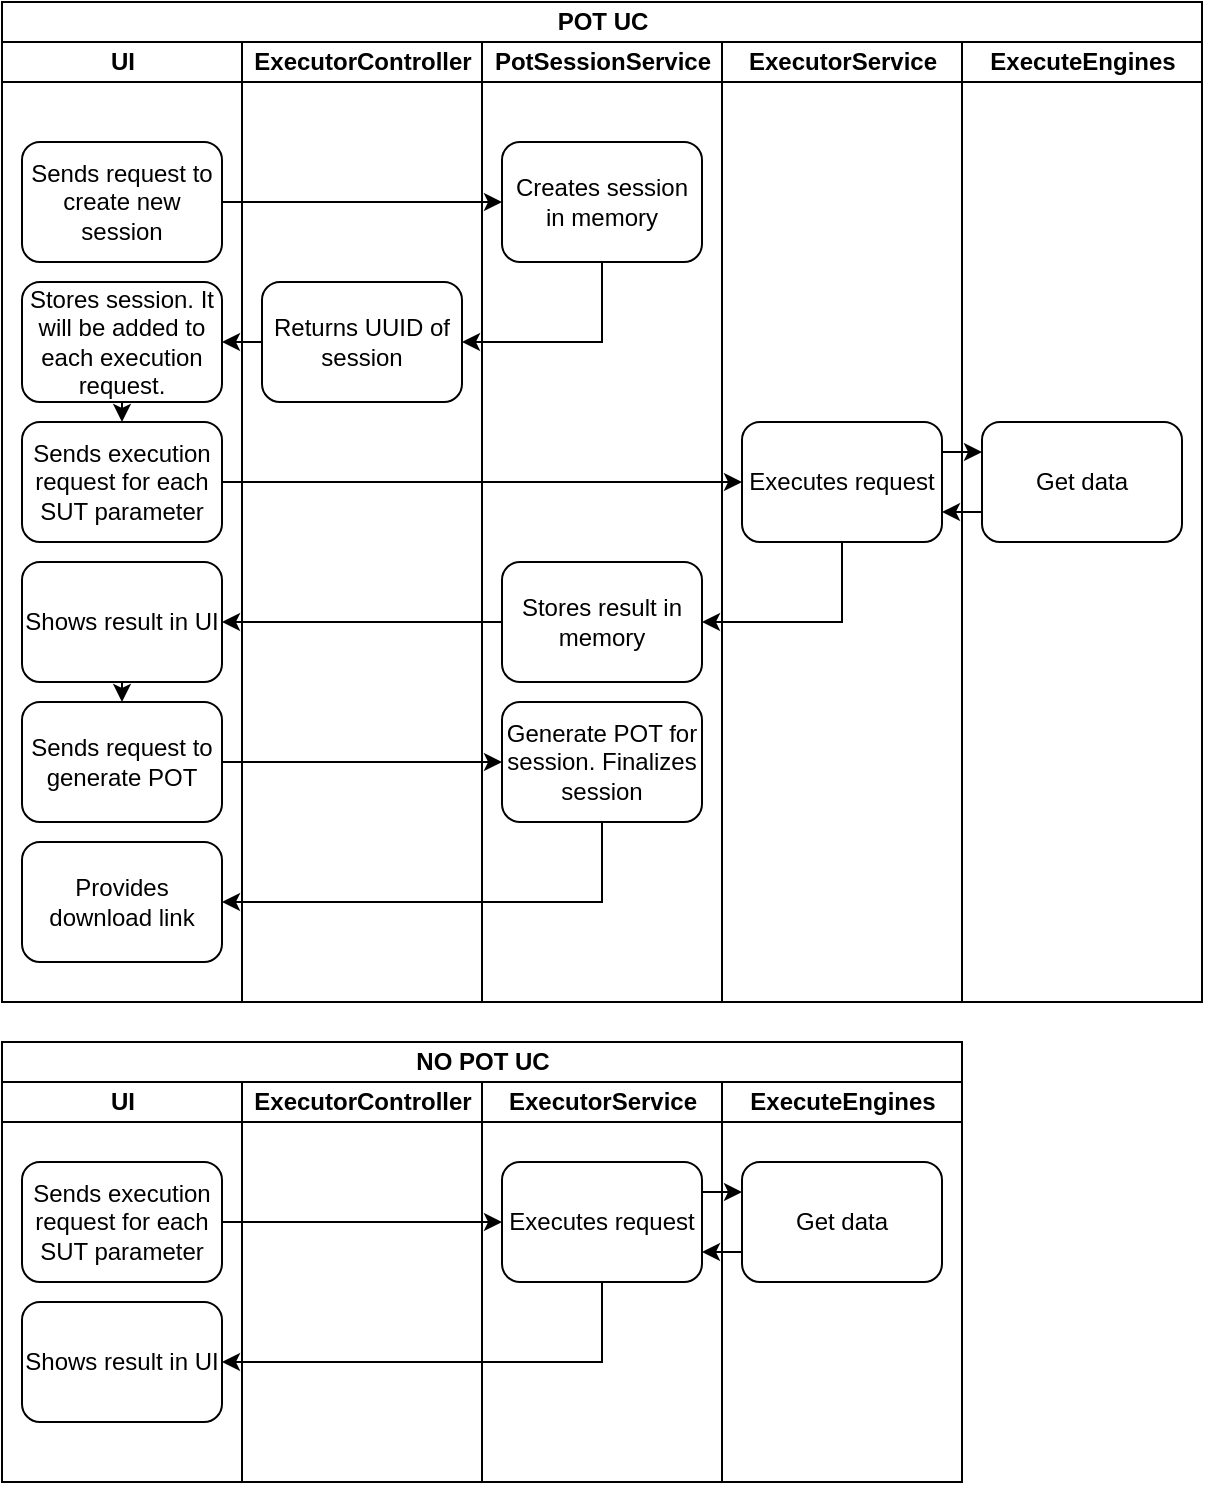 <mxfile version="13.5.6" type="device"><diagram id="JFuWa4_d3n5wJf9V_r-0" name="POT Process"><mxGraphModel dx="1422" dy="762" grid="1" gridSize="10" guides="1" tooltips="1" connect="1" arrows="1" fold="1" page="1" pageScale="1" pageWidth="850" pageHeight="1100" math="0" shadow="0"><root><mxCell id="0"/><mxCell id="1" parent="0"/><mxCell id="ct5IvYnuYuuWzhnhU7xX-3" value="POT UC" style="swimlane;html=1;childLayout=stackLayout;resizeParent=1;resizeParentMax=0;startSize=20;" vertex="1" parent="1"><mxGeometry x="30" y="20" width="600" height="500" as="geometry"/></mxCell><mxCell id="ct5IvYnuYuuWzhnhU7xX-4" value="UI" style="swimlane;html=1;startSize=20;" vertex="1" parent="ct5IvYnuYuuWzhnhU7xX-3"><mxGeometry y="20" width="120" height="480" as="geometry"/></mxCell><mxCell id="ct5IvYnuYuuWzhnhU7xX-2" value="Sends request to create new session" style="rounded=1;whiteSpace=wrap;html=1;" vertex="1" parent="ct5IvYnuYuuWzhnhU7xX-4"><mxGeometry x="10" y="50" width="100" height="60" as="geometry"/></mxCell><mxCell id="ct5IvYnuYuuWzhnhU7xX-26" style="edgeStyle=orthogonalEdgeStyle;rounded=0;orthogonalLoop=1;jettySize=auto;html=1;exitX=0.5;exitY=1;exitDx=0;exitDy=0;entryX=0.5;entryY=0;entryDx=0;entryDy=0;" edge="1" parent="ct5IvYnuYuuWzhnhU7xX-4" source="ct5IvYnuYuuWzhnhU7xX-17" target="ct5IvYnuYuuWzhnhU7xX-18"><mxGeometry relative="1" as="geometry"/></mxCell><mxCell id="ct5IvYnuYuuWzhnhU7xX-17" value="Stores session. It will be added to each execution request." style="rounded=1;whiteSpace=wrap;html=1;" vertex="1" parent="ct5IvYnuYuuWzhnhU7xX-4"><mxGeometry x="10" y="120" width="100" height="60" as="geometry"/></mxCell><mxCell id="ct5IvYnuYuuWzhnhU7xX-18" value="Sends execution request for each SUT parameter" style="rounded=1;whiteSpace=wrap;html=1;" vertex="1" parent="ct5IvYnuYuuWzhnhU7xX-4"><mxGeometry x="10" y="190" width="100" height="60" as="geometry"/></mxCell><mxCell id="ct5IvYnuYuuWzhnhU7xX-33" style="edgeStyle=orthogonalEdgeStyle;rounded=0;orthogonalLoop=1;jettySize=auto;html=1;exitX=0.5;exitY=1;exitDx=0;exitDy=0;entryX=0.5;entryY=0;entryDx=0;entryDy=0;" edge="1" parent="ct5IvYnuYuuWzhnhU7xX-4" source="ct5IvYnuYuuWzhnhU7xX-23" target="ct5IvYnuYuuWzhnhU7xX-31"><mxGeometry relative="1" as="geometry"/></mxCell><mxCell id="ct5IvYnuYuuWzhnhU7xX-23" value="Shows result in UI" style="rounded=1;whiteSpace=wrap;html=1;" vertex="1" parent="ct5IvYnuYuuWzhnhU7xX-4"><mxGeometry x="10" y="260" width="100" height="60" as="geometry"/></mxCell><mxCell id="ct5IvYnuYuuWzhnhU7xX-31" value="Sends request to generate POT" style="rounded=1;whiteSpace=wrap;html=1;" vertex="1" parent="ct5IvYnuYuuWzhnhU7xX-4"><mxGeometry x="10" y="330" width="100" height="60" as="geometry"/></mxCell><mxCell id="ct5IvYnuYuuWzhnhU7xX-38" value="Provides download link" style="rounded=1;whiteSpace=wrap;html=1;" vertex="1" parent="ct5IvYnuYuuWzhnhU7xX-4"><mxGeometry x="10" y="400" width="100" height="60" as="geometry"/></mxCell><mxCell id="ct5IvYnuYuuWzhnhU7xX-5" value="ExecutorController" style="swimlane;html=1;startSize=20;" vertex="1" parent="ct5IvYnuYuuWzhnhU7xX-3"><mxGeometry x="120" y="20" width="120" height="480" as="geometry"/></mxCell><mxCell id="ct5IvYnuYuuWzhnhU7xX-13" value="Returns UUID of session" style="rounded=1;whiteSpace=wrap;html=1;" vertex="1" parent="ct5IvYnuYuuWzhnhU7xX-5"><mxGeometry x="10" y="120" width="100" height="60" as="geometry"/></mxCell><mxCell id="ct5IvYnuYuuWzhnhU7xX-6" value="PotSessionService" style="swimlane;html=1;startSize=20;" vertex="1" parent="ct5IvYnuYuuWzhnhU7xX-3"><mxGeometry x="240" y="20" width="120" height="480" as="geometry"/></mxCell><mxCell id="ct5IvYnuYuuWzhnhU7xX-22" value="Stores result in memory" style="rounded=1;whiteSpace=wrap;html=1;" vertex="1" parent="ct5IvYnuYuuWzhnhU7xX-6"><mxGeometry x="10" y="260" width="100" height="60" as="geometry"/></mxCell><mxCell id="ct5IvYnuYuuWzhnhU7xX-12" value="Creates session in memory" style="rounded=1;whiteSpace=wrap;html=1;" vertex="1" parent="ct5IvYnuYuuWzhnhU7xX-6"><mxGeometry x="10" y="50" width="100" height="60" as="geometry"/></mxCell><mxCell id="ct5IvYnuYuuWzhnhU7xX-36" value="Generate POT for session. Finalizes session" style="rounded=1;whiteSpace=wrap;html=1;" vertex="1" parent="ct5IvYnuYuuWzhnhU7xX-6"><mxGeometry x="10" y="330" width="100" height="60" as="geometry"/></mxCell><mxCell id="ct5IvYnuYuuWzhnhU7xX-7" value="ExecutorService" style="swimlane;html=1;startSize=20;" vertex="1" parent="ct5IvYnuYuuWzhnhU7xX-3"><mxGeometry x="360" y="20" width="120" height="480" as="geometry"/></mxCell><mxCell id="ct5IvYnuYuuWzhnhU7xX-20" value="Executes request" style="rounded=1;whiteSpace=wrap;html=1;" vertex="1" parent="ct5IvYnuYuuWzhnhU7xX-7"><mxGeometry x="10" y="190" width="100" height="60" as="geometry"/></mxCell><mxCell id="ct5IvYnuYuuWzhnhU7xX-71" value="ExecuteEngines" style="swimlane;html=1;startSize=20;" vertex="1" parent="ct5IvYnuYuuWzhnhU7xX-3"><mxGeometry x="480" y="20" width="120" height="480" as="geometry"><mxRectangle x="480" y="20" width="30" height="480" as="alternateBounds"/></mxGeometry></mxCell><mxCell id="ct5IvYnuYuuWzhnhU7xX-72" value="Get data" style="rounded=1;whiteSpace=wrap;html=1;" vertex="1" parent="ct5IvYnuYuuWzhnhU7xX-71"><mxGeometry x="10" y="190" width="100" height="60" as="geometry"/></mxCell><mxCell id="ct5IvYnuYuuWzhnhU7xX-16" style="edgeStyle=orthogonalEdgeStyle;rounded=0;orthogonalLoop=1;jettySize=auto;html=1;exitX=0.5;exitY=1;exitDx=0;exitDy=0;entryX=1;entryY=0.5;entryDx=0;entryDy=0;" edge="1" parent="ct5IvYnuYuuWzhnhU7xX-3" source="ct5IvYnuYuuWzhnhU7xX-12" target="ct5IvYnuYuuWzhnhU7xX-13"><mxGeometry relative="1" as="geometry"/></mxCell><mxCell id="ct5IvYnuYuuWzhnhU7xX-25" style="edgeStyle=orthogonalEdgeStyle;rounded=0;orthogonalLoop=1;jettySize=auto;html=1;exitX=0;exitY=0.5;exitDx=0;exitDy=0;entryX=1;entryY=0.5;entryDx=0;entryDy=0;" edge="1" parent="ct5IvYnuYuuWzhnhU7xX-3" source="ct5IvYnuYuuWzhnhU7xX-13" target="ct5IvYnuYuuWzhnhU7xX-17"><mxGeometry relative="1" as="geometry"/></mxCell><mxCell id="ct5IvYnuYuuWzhnhU7xX-29" style="edgeStyle=orthogonalEdgeStyle;rounded=0;orthogonalLoop=1;jettySize=auto;html=1;exitX=0.5;exitY=1;exitDx=0;exitDy=0;entryX=1;entryY=0.5;entryDx=0;entryDy=0;" edge="1" parent="ct5IvYnuYuuWzhnhU7xX-3" source="ct5IvYnuYuuWzhnhU7xX-20" target="ct5IvYnuYuuWzhnhU7xX-22"><mxGeometry relative="1" as="geometry"/></mxCell><mxCell id="ct5IvYnuYuuWzhnhU7xX-39" style="edgeStyle=orthogonalEdgeStyle;rounded=0;orthogonalLoop=1;jettySize=auto;html=1;exitX=1;exitY=0.5;exitDx=0;exitDy=0;entryX=0;entryY=0.5;entryDx=0;entryDy=0;" edge="1" parent="ct5IvYnuYuuWzhnhU7xX-3" source="ct5IvYnuYuuWzhnhU7xX-2" target="ct5IvYnuYuuWzhnhU7xX-12"><mxGeometry relative="1" as="geometry"/></mxCell><mxCell id="ct5IvYnuYuuWzhnhU7xX-40" style="edgeStyle=orthogonalEdgeStyle;rounded=0;orthogonalLoop=1;jettySize=auto;html=1;exitX=1;exitY=0.5;exitDx=0;exitDy=0;entryX=0;entryY=0.5;entryDx=0;entryDy=0;" edge="1" parent="ct5IvYnuYuuWzhnhU7xX-3" source="ct5IvYnuYuuWzhnhU7xX-18" target="ct5IvYnuYuuWzhnhU7xX-20"><mxGeometry relative="1" as="geometry"/></mxCell><mxCell id="ct5IvYnuYuuWzhnhU7xX-41" style="edgeStyle=orthogonalEdgeStyle;rounded=0;orthogonalLoop=1;jettySize=auto;html=1;exitX=0;exitY=0.5;exitDx=0;exitDy=0;entryX=1;entryY=0.5;entryDx=0;entryDy=0;" edge="1" parent="ct5IvYnuYuuWzhnhU7xX-3" source="ct5IvYnuYuuWzhnhU7xX-22" target="ct5IvYnuYuuWzhnhU7xX-23"><mxGeometry relative="1" as="geometry"/></mxCell><mxCell id="ct5IvYnuYuuWzhnhU7xX-42" style="edgeStyle=orthogonalEdgeStyle;rounded=0;orthogonalLoop=1;jettySize=auto;html=1;exitX=1;exitY=0.5;exitDx=0;exitDy=0;entryX=0;entryY=0.5;entryDx=0;entryDy=0;" edge="1" parent="ct5IvYnuYuuWzhnhU7xX-3" source="ct5IvYnuYuuWzhnhU7xX-31" target="ct5IvYnuYuuWzhnhU7xX-36"><mxGeometry relative="1" as="geometry"/></mxCell><mxCell id="ct5IvYnuYuuWzhnhU7xX-43" style="edgeStyle=orthogonalEdgeStyle;rounded=0;orthogonalLoop=1;jettySize=auto;html=1;exitX=0.5;exitY=1;exitDx=0;exitDy=0;entryX=1;entryY=0.5;entryDx=0;entryDy=0;" edge="1" parent="ct5IvYnuYuuWzhnhU7xX-3" source="ct5IvYnuYuuWzhnhU7xX-36" target="ct5IvYnuYuuWzhnhU7xX-38"><mxGeometry relative="1" as="geometry"/></mxCell><mxCell id="ct5IvYnuYuuWzhnhU7xX-73" style="edgeStyle=orthogonalEdgeStyle;rounded=0;orthogonalLoop=1;jettySize=auto;html=1;exitX=1;exitY=0.25;exitDx=0;exitDy=0;entryX=0;entryY=0.25;entryDx=0;entryDy=0;" edge="1" parent="ct5IvYnuYuuWzhnhU7xX-3" source="ct5IvYnuYuuWzhnhU7xX-20" target="ct5IvYnuYuuWzhnhU7xX-72"><mxGeometry relative="1" as="geometry"/></mxCell><mxCell id="ct5IvYnuYuuWzhnhU7xX-74" style="edgeStyle=orthogonalEdgeStyle;rounded=0;orthogonalLoop=1;jettySize=auto;html=1;exitX=0;exitY=0.75;exitDx=0;exitDy=0;entryX=1;entryY=0.75;entryDx=0;entryDy=0;" edge="1" parent="ct5IvYnuYuuWzhnhU7xX-3" source="ct5IvYnuYuuWzhnhU7xX-72" target="ct5IvYnuYuuWzhnhU7xX-20"><mxGeometry relative="1" as="geometry"/></mxCell><mxCell id="ct5IvYnuYuuWzhnhU7xX-44" value="NO POT UC" style="swimlane;html=1;childLayout=stackLayout;resizeParent=1;resizeParentMax=0;startSize=20;" vertex="1" parent="1"><mxGeometry x="30" y="540" width="480" height="220" as="geometry"/></mxCell><mxCell id="ct5IvYnuYuuWzhnhU7xX-45" value="UI" style="swimlane;html=1;startSize=20;" vertex="1" parent="ct5IvYnuYuuWzhnhU7xX-44"><mxGeometry y="20" width="120" height="200" as="geometry"/></mxCell><mxCell id="ct5IvYnuYuuWzhnhU7xX-49" value="Sends execution request for each SUT parameter" style="rounded=1;whiteSpace=wrap;html=1;" vertex="1" parent="ct5IvYnuYuuWzhnhU7xX-45"><mxGeometry x="10" y="40" width="100" height="60" as="geometry"/></mxCell><mxCell id="ct5IvYnuYuuWzhnhU7xX-51" value="Shows result in UI" style="rounded=1;whiteSpace=wrap;html=1;" vertex="1" parent="ct5IvYnuYuuWzhnhU7xX-45"><mxGeometry x="10" y="110" width="100" height="60" as="geometry"/></mxCell><mxCell id="ct5IvYnuYuuWzhnhU7xX-54" value="ExecutorController" style="swimlane;html=1;startSize=20;" vertex="1" parent="ct5IvYnuYuuWzhnhU7xX-44"><mxGeometry x="120" y="20" width="120" height="200" as="geometry"/></mxCell><mxCell id="ct5IvYnuYuuWzhnhU7xX-60" value="ExecutorService" style="swimlane;html=1;startSize=20;" vertex="1" parent="ct5IvYnuYuuWzhnhU7xX-44"><mxGeometry x="240" y="20" width="120" height="200" as="geometry"/></mxCell><mxCell id="ct5IvYnuYuuWzhnhU7xX-61" value="Executes request" style="rounded=1;whiteSpace=wrap;html=1;" vertex="1" parent="ct5IvYnuYuuWzhnhU7xX-60"><mxGeometry x="10" y="40" width="100" height="60" as="geometry"/></mxCell><mxCell id="ct5IvYnuYuuWzhnhU7xX-75" value="ExecuteEngines" style="swimlane;html=1;startSize=20;" vertex="1" parent="ct5IvYnuYuuWzhnhU7xX-44"><mxGeometry x="360" y="20" width="120" height="200" as="geometry"/></mxCell><mxCell id="ct5IvYnuYuuWzhnhU7xX-76" value="Get data" style="rounded=1;whiteSpace=wrap;html=1;" vertex="1" parent="ct5IvYnuYuuWzhnhU7xX-75"><mxGeometry x="10" y="40" width="100" height="60" as="geometry"/></mxCell><mxCell id="ct5IvYnuYuuWzhnhU7xX-66" style="edgeStyle=orthogonalEdgeStyle;rounded=0;orthogonalLoop=1;jettySize=auto;html=1;exitX=1;exitY=0.5;exitDx=0;exitDy=0;entryX=0;entryY=0.5;entryDx=0;entryDy=0;" edge="1" parent="ct5IvYnuYuuWzhnhU7xX-44" source="ct5IvYnuYuuWzhnhU7xX-49" target="ct5IvYnuYuuWzhnhU7xX-61"><mxGeometry relative="1" as="geometry"/></mxCell><mxCell id="ct5IvYnuYuuWzhnhU7xX-70" style="edgeStyle=orthogonalEdgeStyle;rounded=0;orthogonalLoop=1;jettySize=auto;html=1;exitX=0.5;exitY=1;exitDx=0;exitDy=0;entryX=1;entryY=0.5;entryDx=0;entryDy=0;" edge="1" parent="ct5IvYnuYuuWzhnhU7xX-44" source="ct5IvYnuYuuWzhnhU7xX-61" target="ct5IvYnuYuuWzhnhU7xX-51"><mxGeometry relative="1" as="geometry"/></mxCell><mxCell id="ct5IvYnuYuuWzhnhU7xX-77" style="edgeStyle=orthogonalEdgeStyle;rounded=0;orthogonalLoop=1;jettySize=auto;html=1;exitX=1;exitY=0.25;exitDx=0;exitDy=0;entryX=0;entryY=0.25;entryDx=0;entryDy=0;" edge="1" parent="ct5IvYnuYuuWzhnhU7xX-44" source="ct5IvYnuYuuWzhnhU7xX-61" target="ct5IvYnuYuuWzhnhU7xX-76"><mxGeometry relative="1" as="geometry"/></mxCell><mxCell id="ct5IvYnuYuuWzhnhU7xX-78" style="edgeStyle=orthogonalEdgeStyle;rounded=0;orthogonalLoop=1;jettySize=auto;html=1;exitX=0;exitY=0.75;exitDx=0;exitDy=0;entryX=1;entryY=0.75;entryDx=0;entryDy=0;" edge="1" parent="ct5IvYnuYuuWzhnhU7xX-44" source="ct5IvYnuYuuWzhnhU7xX-76" target="ct5IvYnuYuuWzhnhU7xX-61"><mxGeometry relative="1" as="geometry"/></mxCell></root></mxGraphModel></diagram></mxfile>